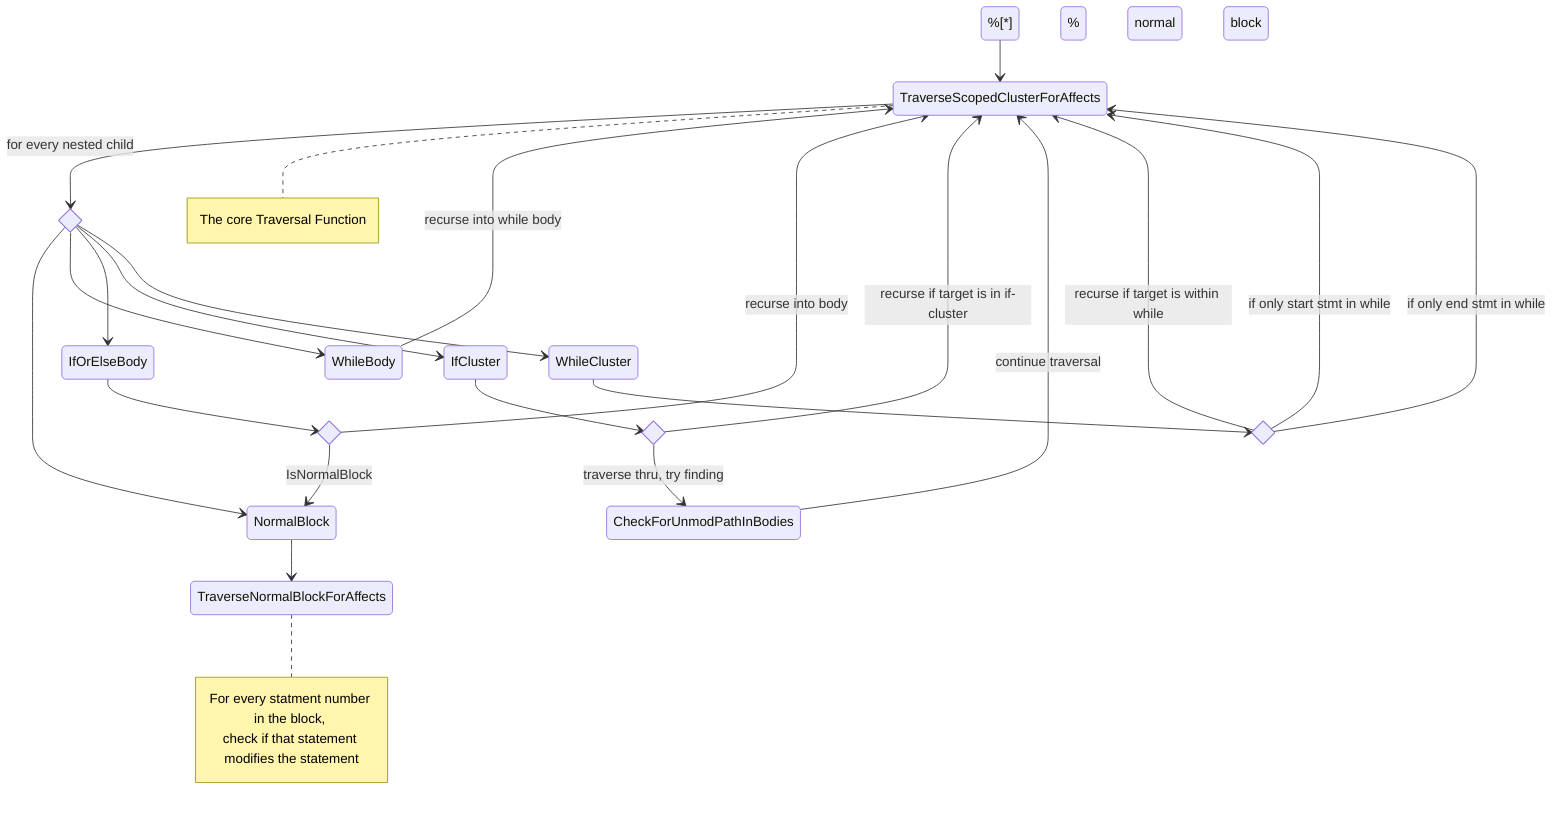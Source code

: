 stateDiagram-v2
    %[*] --> TraverseScopedClusterForAffects

    state child_tag_is <<choice>>
    TraverseScopedClusterForAffects--> child_tag_is : for every nested child
    note right of TraverseScopedClusterForAffects
     The core Traversal Function
    end note
    % normal block 
    child_tag_is --> NormalBlock
    NormalBlock --> TraverseNormalBlockForAffects
    note right of TraverseNormalBlockForAffects
    For every statment number in the block, 
    check if that statement modifies the statement 
    end note
    child_tag_is --> WhileBody 
    child_tag_is --> IfOrElseBody 
    child_tag_is --> IfCluster 



    child_tag_is --> WhileCluster
    state TargetIsInWhileCluster <<choice>> 
    WhileCluster --> TargetIsInWhileCluster
    TargetIsInWhileCluster --> TraverseScopedClusterForAffects:recurse if target is within while
    TargetIsInWhileCluster --> TraverseScopedClusterForAffects: if only start stmt in while
    TargetIsInWhileCluster --> TraverseScopedClusterForAffects: if only end stmt in while

    state TargetIsInIfCluster <<choice>>
    IfCluster -->TargetIsInIfCluster
    TargetIsInIfCluster --> TraverseScopedClusterForAffects: recurse if target is in if-cluster
    TargetIsInIfCluster --> CheckForUnmodPathInBodies: traverse thru, try finding 
    CheckForUnmodPathInBodies --> TraverseScopedClusterForAffects: continue traversal 

    WhileBody --> TraverseScopedClusterForAffects: recurse into while body

    state IsNormalBlock <<choice>>
    IfOrElseBody --> IsNormalBlock
    IsNormalBlock --> NormalBlock : IsNormalBlock
    IsNormalBlock --> TraverseScopedClusterForAffects: recurse into body